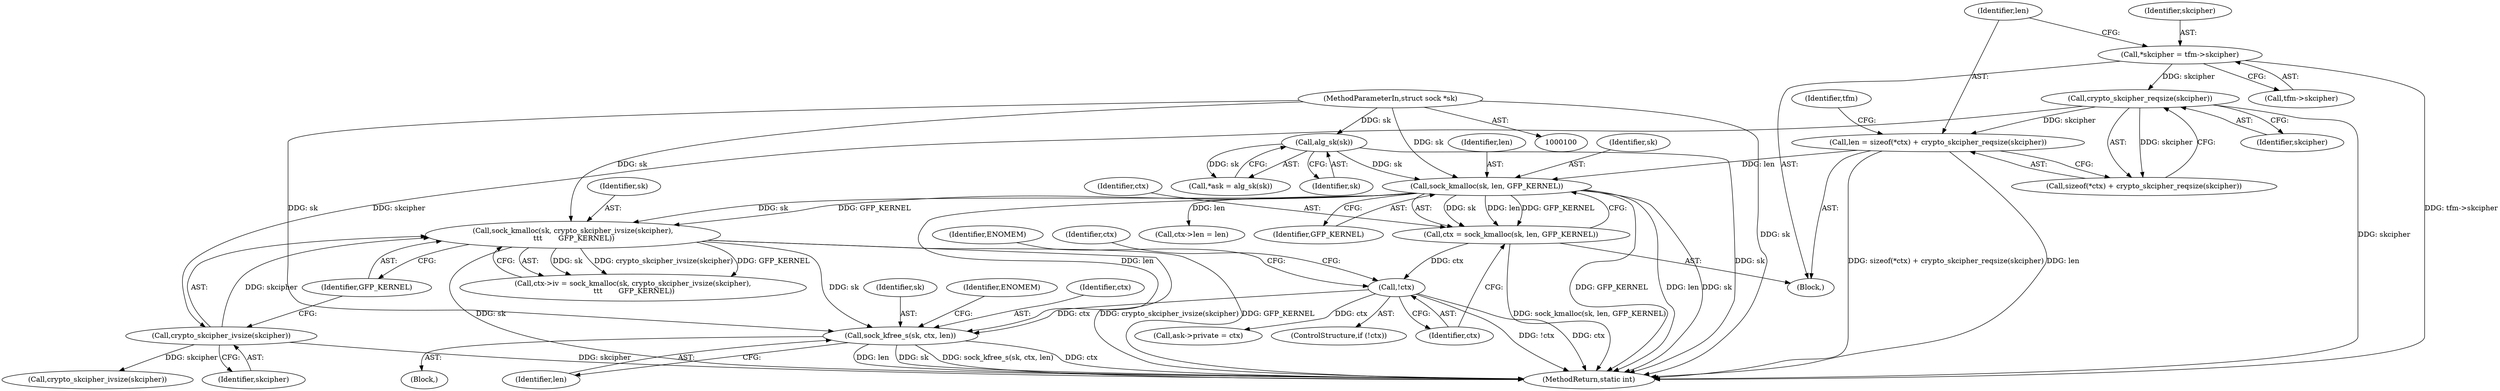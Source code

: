 digraph "0_linux_dd504589577d8e8e70f51f997ad487a4cb6c026f@API" {
"1000164" [label="(Call,sock_kfree_s(sk, ctx, len))"];
"1000153" [label="(Call,sock_kmalloc(sk, crypto_skcipher_ivsize(skcipher),\n \t\t\t       GFP_KERNEL))"];
"1000139" [label="(Call,sock_kmalloc(sk, len, GFP_KERNEL))"];
"1000108" [label="(Call,alg_sk(sk))"];
"1000102" [label="(MethodParameterIn,struct sock *sk)"];
"1000121" [label="(Call,len = sizeof(*ctx) + crypto_skcipher_reqsize(skcipher))"];
"1000127" [label="(Call,crypto_skcipher_reqsize(skcipher))"];
"1000115" [label="(Call,*skcipher = tfm->skcipher)"];
"1000155" [label="(Call,crypto_skcipher_ivsize(skcipher))"];
"1000144" [label="(Call,!ctx)"];
"1000137" [label="(Call,ctx = sock_kmalloc(sk, len, GFP_KERNEL))"];
"1000137" [label="(Call,ctx = sock_kmalloc(sk, len, GFP_KERNEL))"];
"1000109" [label="(Identifier,sk)"];
"1000149" [label="(Call,ctx->iv = sock_kmalloc(sk, crypto_skcipher_ivsize(skcipher),\n \t\t\t       GFP_KERNEL))"];
"1000102" [label="(MethodParameterIn,struct sock *sk)"];
"1000141" [label="(Identifier,len)"];
"1000121" [label="(Call,len = sizeof(*ctx) + crypto_skcipher_reqsize(skcipher))"];
"1000176" [label="(Call,crypto_skcipher_ivsize(skcipher))"];
"1000151" [label="(Identifier,ctx)"];
"1000153" [label="(Call,sock_kmalloc(sk, crypto_skcipher_ivsize(skcipher),\n \t\t\t       GFP_KERNEL))"];
"1000167" [label="(Identifier,len)"];
"1000248" [label="(MethodReturn,static int)"];
"1000219" [label="(Call,ask->private = ctx)"];
"1000156" [label="(Identifier,skcipher)"];
"1000165" [label="(Identifier,sk)"];
"1000164" [label="(Call,sock_kfree_s(sk, ctx, len))"];
"1000122" [label="(Identifier,len)"];
"1000127" [label="(Call,crypto_skcipher_reqsize(skcipher))"];
"1000157" [label="(Identifier,GFP_KERNEL)"];
"1000139" [label="(Call,sock_kmalloc(sk, len, GFP_KERNEL))"];
"1000170" [label="(Identifier,ENOMEM)"];
"1000163" [label="(Block,)"];
"1000143" [label="(ControlStructure,if (!ctx))"];
"1000115" [label="(Call,*skcipher = tfm->skcipher)"];
"1000132" [label="(Identifier,tfm)"];
"1000166" [label="(Identifier,ctx)"];
"1000148" [label="(Identifier,ENOMEM)"];
"1000106" [label="(Call,*ask = alg_sk(sk))"];
"1000155" [label="(Call,crypto_skcipher_ivsize(skcipher))"];
"1000183" [label="(Call,ctx->len = len)"];
"1000123" [label="(Call,sizeof(*ctx) + crypto_skcipher_reqsize(skcipher))"];
"1000128" [label="(Identifier,skcipher)"];
"1000116" [label="(Identifier,skcipher)"];
"1000138" [label="(Identifier,ctx)"];
"1000145" [label="(Identifier,ctx)"];
"1000154" [label="(Identifier,sk)"];
"1000140" [label="(Identifier,sk)"];
"1000108" [label="(Call,alg_sk(sk))"];
"1000142" [label="(Identifier,GFP_KERNEL)"];
"1000103" [label="(Block,)"];
"1000117" [label="(Call,tfm->skcipher)"];
"1000144" [label="(Call,!ctx)"];
"1000164" -> "1000163"  [label="AST: "];
"1000164" -> "1000167"  [label="CFG: "];
"1000165" -> "1000164"  [label="AST: "];
"1000166" -> "1000164"  [label="AST: "];
"1000167" -> "1000164"  [label="AST: "];
"1000170" -> "1000164"  [label="CFG: "];
"1000164" -> "1000248"  [label="DDG: sock_kfree_s(sk, ctx, len)"];
"1000164" -> "1000248"  [label="DDG: ctx"];
"1000164" -> "1000248"  [label="DDG: len"];
"1000164" -> "1000248"  [label="DDG: sk"];
"1000153" -> "1000164"  [label="DDG: sk"];
"1000102" -> "1000164"  [label="DDG: sk"];
"1000144" -> "1000164"  [label="DDG: ctx"];
"1000139" -> "1000164"  [label="DDG: len"];
"1000153" -> "1000149"  [label="AST: "];
"1000153" -> "1000157"  [label="CFG: "];
"1000154" -> "1000153"  [label="AST: "];
"1000155" -> "1000153"  [label="AST: "];
"1000157" -> "1000153"  [label="AST: "];
"1000149" -> "1000153"  [label="CFG: "];
"1000153" -> "1000248"  [label="DDG: GFP_KERNEL"];
"1000153" -> "1000248"  [label="DDG: sk"];
"1000153" -> "1000248"  [label="DDG: crypto_skcipher_ivsize(skcipher)"];
"1000153" -> "1000149"  [label="DDG: sk"];
"1000153" -> "1000149"  [label="DDG: crypto_skcipher_ivsize(skcipher)"];
"1000153" -> "1000149"  [label="DDG: GFP_KERNEL"];
"1000139" -> "1000153"  [label="DDG: sk"];
"1000139" -> "1000153"  [label="DDG: GFP_KERNEL"];
"1000102" -> "1000153"  [label="DDG: sk"];
"1000155" -> "1000153"  [label="DDG: skcipher"];
"1000139" -> "1000137"  [label="AST: "];
"1000139" -> "1000142"  [label="CFG: "];
"1000140" -> "1000139"  [label="AST: "];
"1000141" -> "1000139"  [label="AST: "];
"1000142" -> "1000139"  [label="AST: "];
"1000137" -> "1000139"  [label="CFG: "];
"1000139" -> "1000248"  [label="DDG: GFP_KERNEL"];
"1000139" -> "1000248"  [label="DDG: len"];
"1000139" -> "1000248"  [label="DDG: sk"];
"1000139" -> "1000137"  [label="DDG: sk"];
"1000139" -> "1000137"  [label="DDG: len"];
"1000139" -> "1000137"  [label="DDG: GFP_KERNEL"];
"1000108" -> "1000139"  [label="DDG: sk"];
"1000102" -> "1000139"  [label="DDG: sk"];
"1000121" -> "1000139"  [label="DDG: len"];
"1000139" -> "1000183"  [label="DDG: len"];
"1000108" -> "1000106"  [label="AST: "];
"1000108" -> "1000109"  [label="CFG: "];
"1000109" -> "1000108"  [label="AST: "];
"1000106" -> "1000108"  [label="CFG: "];
"1000108" -> "1000248"  [label="DDG: sk"];
"1000108" -> "1000106"  [label="DDG: sk"];
"1000102" -> "1000108"  [label="DDG: sk"];
"1000102" -> "1000100"  [label="AST: "];
"1000102" -> "1000248"  [label="DDG: sk"];
"1000121" -> "1000103"  [label="AST: "];
"1000121" -> "1000123"  [label="CFG: "];
"1000122" -> "1000121"  [label="AST: "];
"1000123" -> "1000121"  [label="AST: "];
"1000132" -> "1000121"  [label="CFG: "];
"1000121" -> "1000248"  [label="DDG: sizeof(*ctx) + crypto_skcipher_reqsize(skcipher)"];
"1000121" -> "1000248"  [label="DDG: len"];
"1000127" -> "1000121"  [label="DDG: skcipher"];
"1000127" -> "1000123"  [label="AST: "];
"1000127" -> "1000128"  [label="CFG: "];
"1000128" -> "1000127"  [label="AST: "];
"1000123" -> "1000127"  [label="CFG: "];
"1000127" -> "1000248"  [label="DDG: skcipher"];
"1000127" -> "1000123"  [label="DDG: skcipher"];
"1000115" -> "1000127"  [label="DDG: skcipher"];
"1000127" -> "1000155"  [label="DDG: skcipher"];
"1000115" -> "1000103"  [label="AST: "];
"1000115" -> "1000117"  [label="CFG: "];
"1000116" -> "1000115"  [label="AST: "];
"1000117" -> "1000115"  [label="AST: "];
"1000122" -> "1000115"  [label="CFG: "];
"1000115" -> "1000248"  [label="DDG: tfm->skcipher"];
"1000155" -> "1000156"  [label="CFG: "];
"1000156" -> "1000155"  [label="AST: "];
"1000157" -> "1000155"  [label="CFG: "];
"1000155" -> "1000248"  [label="DDG: skcipher"];
"1000155" -> "1000176"  [label="DDG: skcipher"];
"1000144" -> "1000143"  [label="AST: "];
"1000144" -> "1000145"  [label="CFG: "];
"1000145" -> "1000144"  [label="AST: "];
"1000148" -> "1000144"  [label="CFG: "];
"1000151" -> "1000144"  [label="CFG: "];
"1000144" -> "1000248"  [label="DDG: !ctx"];
"1000144" -> "1000248"  [label="DDG: ctx"];
"1000137" -> "1000144"  [label="DDG: ctx"];
"1000144" -> "1000219"  [label="DDG: ctx"];
"1000137" -> "1000103"  [label="AST: "];
"1000138" -> "1000137"  [label="AST: "];
"1000145" -> "1000137"  [label="CFG: "];
"1000137" -> "1000248"  [label="DDG: sock_kmalloc(sk, len, GFP_KERNEL)"];
}
